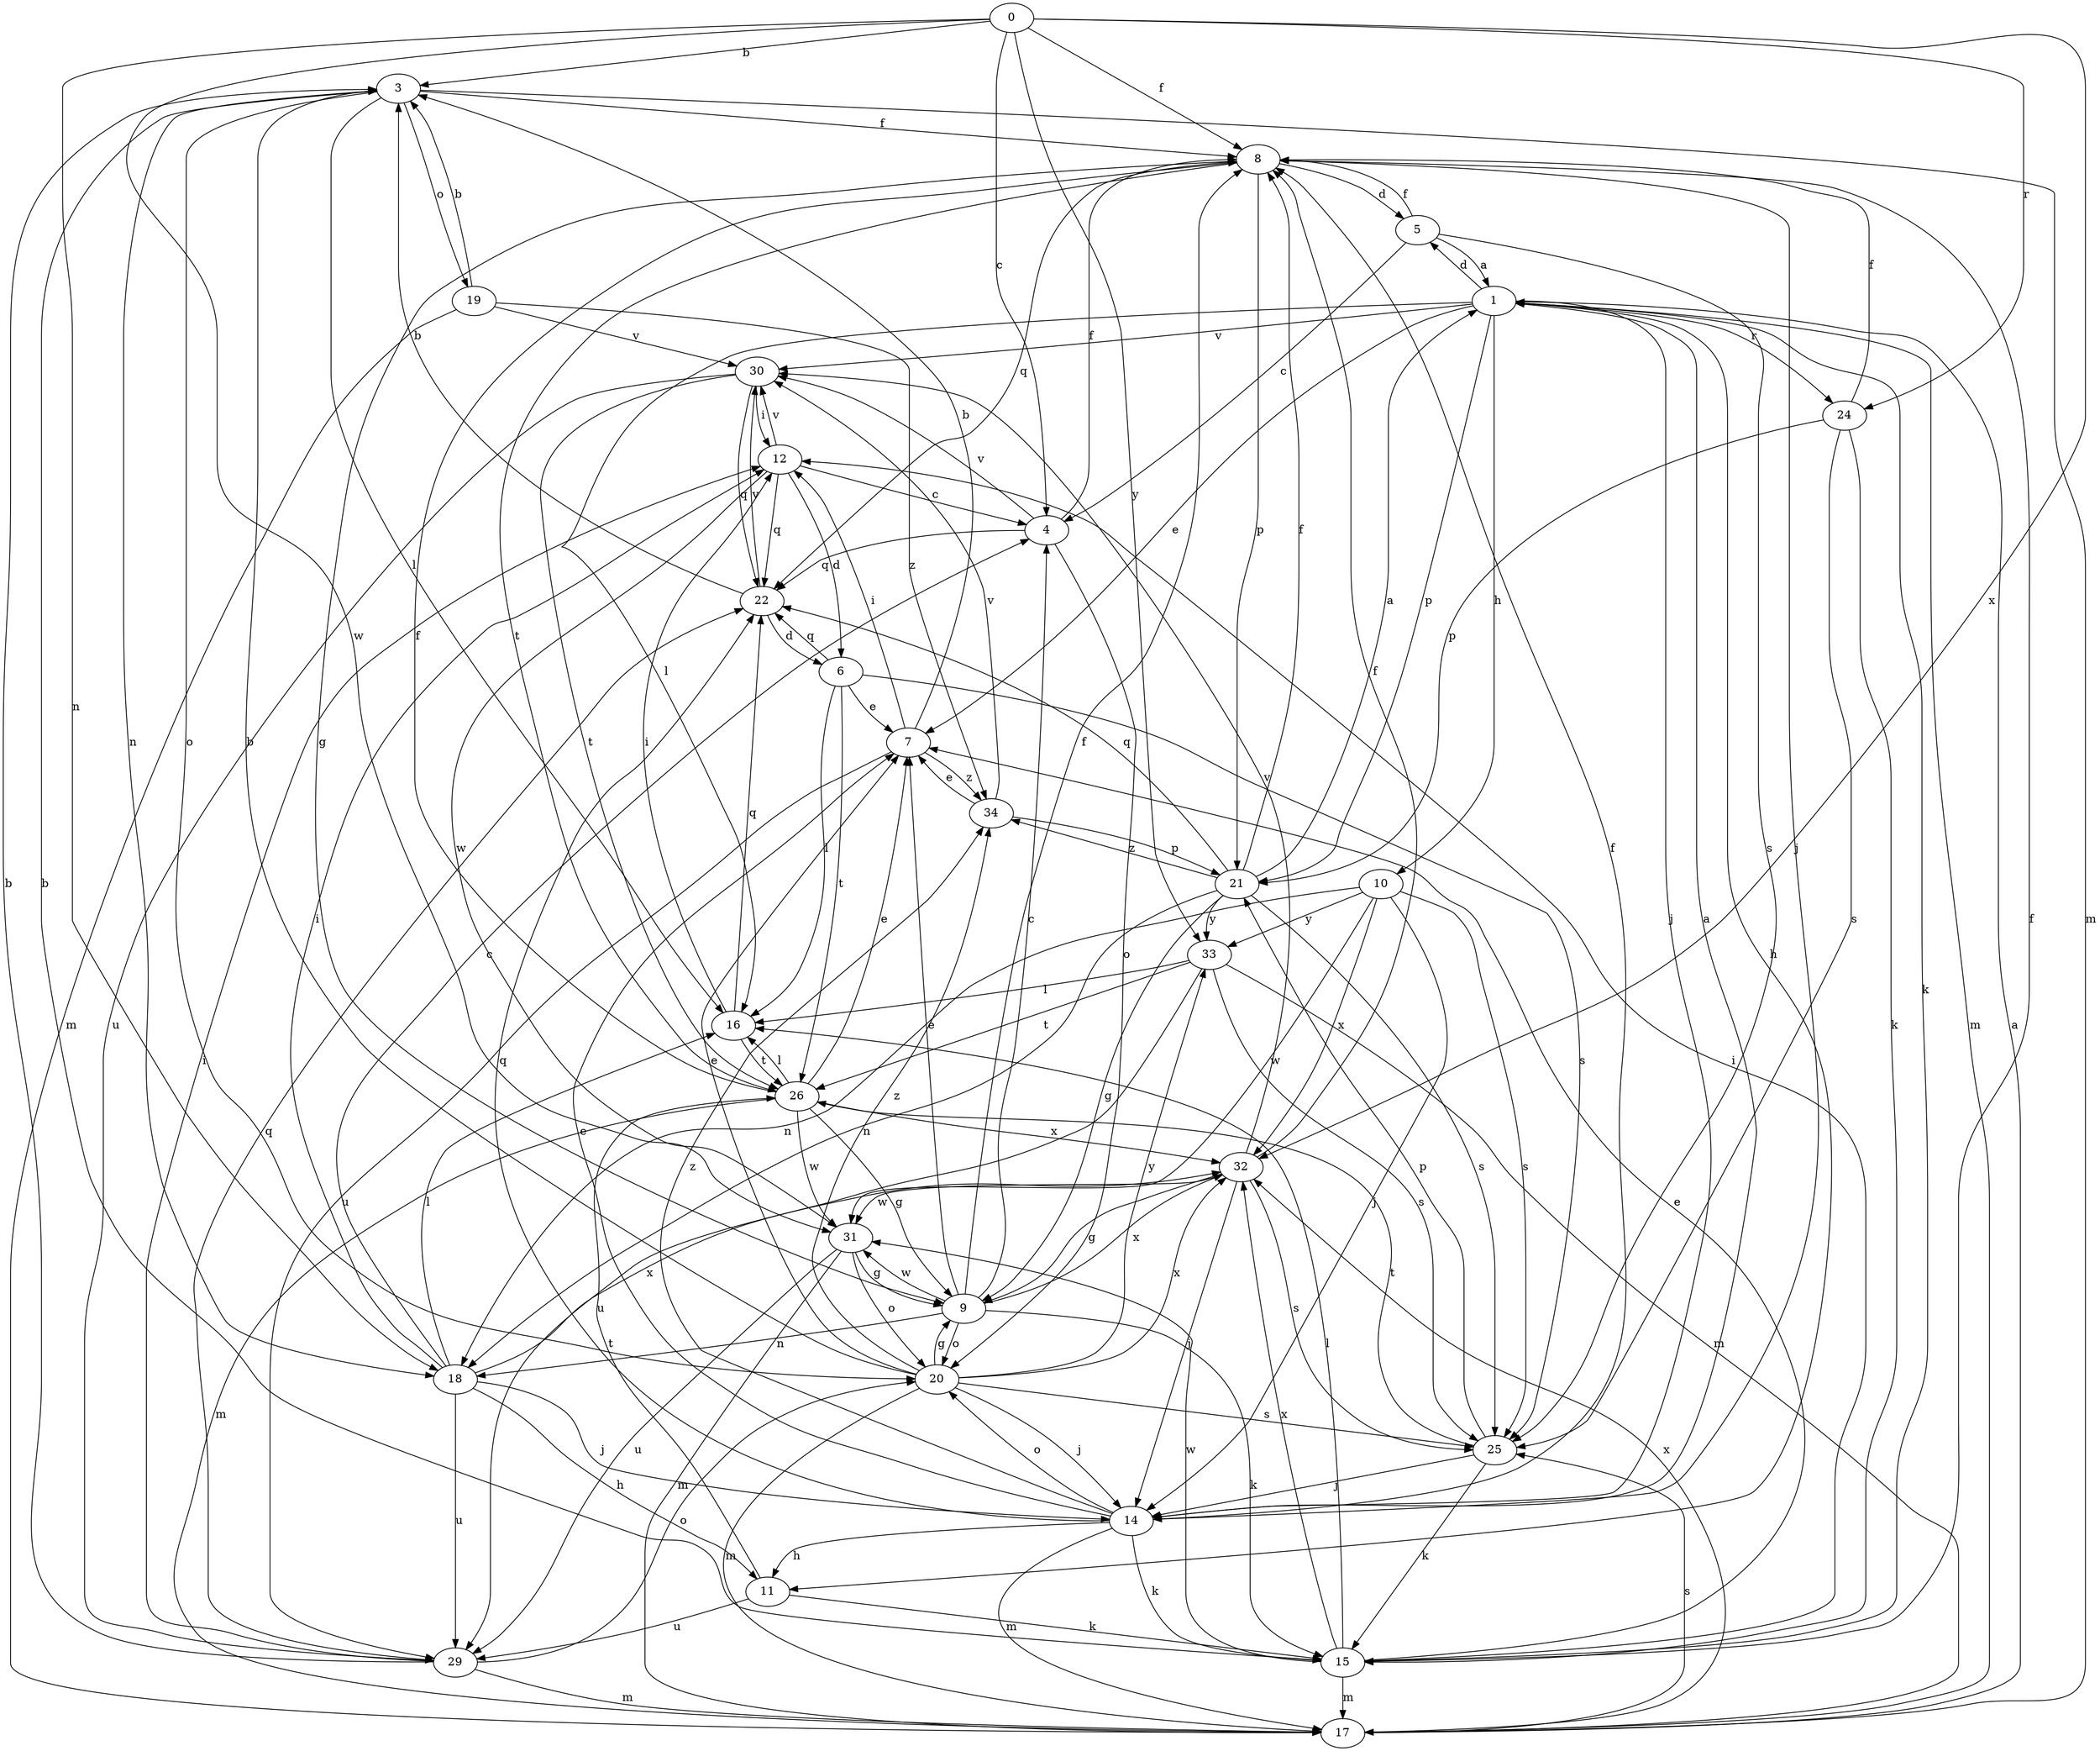 strict digraph  {
0;
1;
3;
4;
5;
6;
7;
8;
9;
10;
11;
12;
14;
15;
16;
17;
18;
19;
20;
21;
22;
24;
25;
26;
29;
30;
31;
32;
33;
34;
0 -> 3  [label=b];
0 -> 4  [label=c];
0 -> 8  [label=f];
0 -> 18  [label=n];
0 -> 24  [label=r];
0 -> 31  [label=w];
0 -> 32  [label=x];
0 -> 33  [label=y];
1 -> 5  [label=d];
1 -> 7  [label=e];
1 -> 10  [label=h];
1 -> 11  [label=h];
1 -> 14  [label=j];
1 -> 15  [label=k];
1 -> 16  [label=l];
1 -> 17  [label=m];
1 -> 21  [label=p];
1 -> 24  [label=r];
1 -> 30  [label=v];
3 -> 8  [label=f];
3 -> 16  [label=l];
3 -> 17  [label=m];
3 -> 18  [label=n];
3 -> 19  [label=o];
3 -> 20  [label=o];
4 -> 8  [label=f];
4 -> 20  [label=o];
4 -> 22  [label=q];
4 -> 30  [label=v];
5 -> 1  [label=a];
5 -> 4  [label=c];
5 -> 8  [label=f];
5 -> 25  [label=s];
6 -> 7  [label=e];
6 -> 16  [label=l];
6 -> 22  [label=q];
6 -> 25  [label=s];
6 -> 26  [label=t];
7 -> 3  [label=b];
7 -> 12  [label=i];
7 -> 29  [label=u];
7 -> 34  [label=z];
8 -> 5  [label=d];
8 -> 9  [label=g];
8 -> 14  [label=j];
8 -> 21  [label=p];
8 -> 22  [label=q];
8 -> 26  [label=t];
9 -> 4  [label=c];
9 -> 7  [label=e];
9 -> 8  [label=f];
9 -> 15  [label=k];
9 -> 18  [label=n];
9 -> 20  [label=o];
9 -> 31  [label=w];
9 -> 32  [label=x];
10 -> 14  [label=j];
10 -> 18  [label=n];
10 -> 25  [label=s];
10 -> 31  [label=w];
10 -> 32  [label=x];
10 -> 33  [label=y];
11 -> 15  [label=k];
11 -> 26  [label=t];
11 -> 29  [label=u];
12 -> 4  [label=c];
12 -> 6  [label=d];
12 -> 22  [label=q];
12 -> 30  [label=v];
12 -> 31  [label=w];
14 -> 1  [label=a];
14 -> 7  [label=e];
14 -> 8  [label=f];
14 -> 11  [label=h];
14 -> 15  [label=k];
14 -> 17  [label=m];
14 -> 20  [label=o];
14 -> 22  [label=q];
14 -> 34  [label=z];
15 -> 3  [label=b];
15 -> 7  [label=e];
15 -> 8  [label=f];
15 -> 12  [label=i];
15 -> 16  [label=l];
15 -> 17  [label=m];
15 -> 31  [label=w];
15 -> 32  [label=x];
16 -> 12  [label=i];
16 -> 22  [label=q];
16 -> 26  [label=t];
17 -> 1  [label=a];
17 -> 25  [label=s];
17 -> 32  [label=x];
18 -> 4  [label=c];
18 -> 11  [label=h];
18 -> 12  [label=i];
18 -> 14  [label=j];
18 -> 16  [label=l];
18 -> 29  [label=u];
18 -> 32  [label=x];
19 -> 3  [label=b];
19 -> 17  [label=m];
19 -> 30  [label=v];
19 -> 34  [label=z];
20 -> 3  [label=b];
20 -> 7  [label=e];
20 -> 9  [label=g];
20 -> 14  [label=j];
20 -> 17  [label=m];
20 -> 25  [label=s];
20 -> 32  [label=x];
20 -> 33  [label=y];
20 -> 34  [label=z];
21 -> 1  [label=a];
21 -> 8  [label=f];
21 -> 9  [label=g];
21 -> 18  [label=n];
21 -> 22  [label=q];
21 -> 25  [label=s];
21 -> 33  [label=y];
21 -> 34  [label=z];
22 -> 3  [label=b];
22 -> 6  [label=d];
22 -> 30  [label=v];
24 -> 8  [label=f];
24 -> 15  [label=k];
24 -> 21  [label=p];
24 -> 25  [label=s];
25 -> 14  [label=j];
25 -> 15  [label=k];
25 -> 21  [label=p];
25 -> 26  [label=t];
26 -> 7  [label=e];
26 -> 8  [label=f];
26 -> 9  [label=g];
26 -> 16  [label=l];
26 -> 17  [label=m];
26 -> 31  [label=w];
26 -> 32  [label=x];
29 -> 3  [label=b];
29 -> 12  [label=i];
29 -> 17  [label=m];
29 -> 20  [label=o];
29 -> 22  [label=q];
30 -> 12  [label=i];
30 -> 22  [label=q];
30 -> 26  [label=t];
30 -> 29  [label=u];
31 -> 9  [label=g];
31 -> 17  [label=m];
31 -> 20  [label=o];
31 -> 29  [label=u];
32 -> 8  [label=f];
32 -> 9  [label=g];
32 -> 14  [label=j];
32 -> 25  [label=s];
32 -> 30  [label=v];
32 -> 31  [label=w];
33 -> 16  [label=l];
33 -> 17  [label=m];
33 -> 25  [label=s];
33 -> 26  [label=t];
33 -> 29  [label=u];
34 -> 7  [label=e];
34 -> 21  [label=p];
34 -> 30  [label=v];
}
